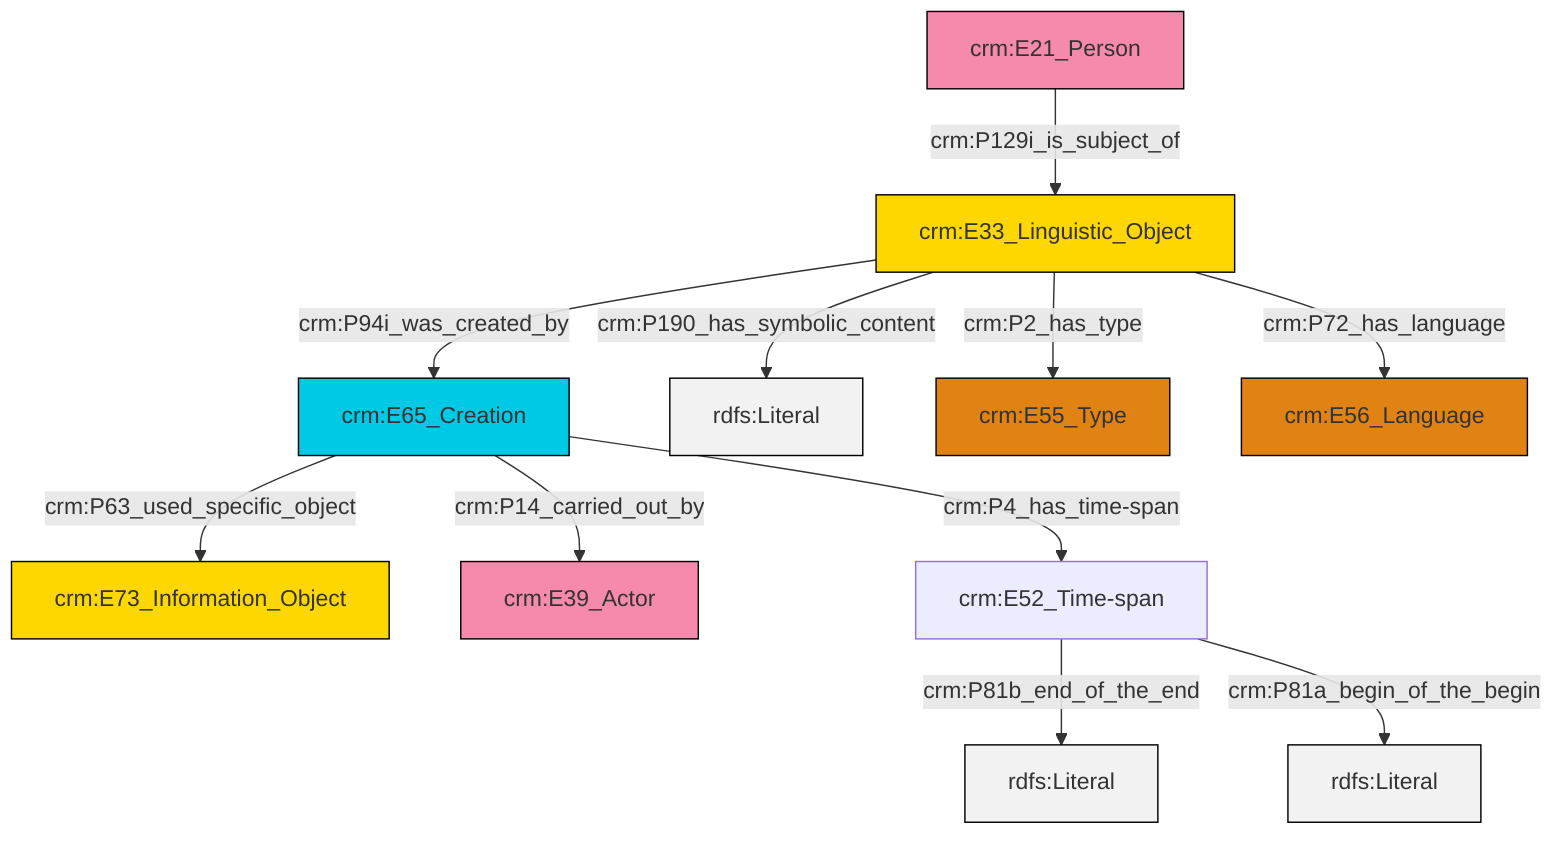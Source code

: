 graph TD
classDef Literal fill:#f2f2f2,stroke:#000000;
classDef CRM_Entity fill:#FFFFFF,stroke:#000000;
classDef Temporal_Entity fill:#00C9E6, stroke:#000000;
classDef Type fill:#E18312, stroke:#000000;
classDef Time-Span fill:#2C9C91, stroke:#000000;
classDef Appellation fill:#FFEB7F, stroke:#000000;
classDef Place fill:#008836, stroke:#000000;
classDef Persistent_Item fill:#B266B2, stroke:#000000;
classDef Conceptual_Object fill:#FFD700, stroke:#000000;
classDef Physical_Thing fill:#D2B48C, stroke:#000000;
classDef Actor fill:#f58aad, stroke:#000000;
classDef PC_Classes fill:#4ce600, stroke:#000000;
classDef Multi fill:#cccccc,stroke:#000000;

2["crm:E65_Creation"]:::Temporal_Entity -->|crm:P63_used_specific_object| 3["crm:E73_Information_Object"]:::Conceptual_Object
0["crm:E33_Linguistic_Object"]:::Conceptual_Object -->|crm:P190_has_symbolic_content| 4[rdfs:Literal]:::Literal
7["crm:E52_Time-span"]:::Default -->|crm:P81b_end_of_the_end| 8[rdfs:Literal]:::Literal
0["crm:E33_Linguistic_Object"]:::Conceptual_Object -->|crm:P94i_was_created_by| 2["crm:E65_Creation"]:::Temporal_Entity
0["crm:E33_Linguistic_Object"]:::Conceptual_Object -->|crm:P72_has_language| 11["crm:E56_Language"]:::Type
12["crm:E21_Person"]:::Actor -->|crm:P129i_is_subject_of| 0["crm:E33_Linguistic_Object"]:::Conceptual_Object
2["crm:E65_Creation"]:::Temporal_Entity -->|crm:P4_has_time-span| 7["crm:E52_Time-span"]:::Default
7["crm:E52_Time-span"]:::Default -->|crm:P81a_begin_of_the_begin| 16[rdfs:Literal]:::Literal
0["crm:E33_Linguistic_Object"]:::Conceptual_Object -->|crm:P2_has_type| 9["crm:E55_Type"]:::Type
2["crm:E65_Creation"]:::Temporal_Entity -->|crm:P14_carried_out_by| 5["crm:E39_Actor"]:::Actor